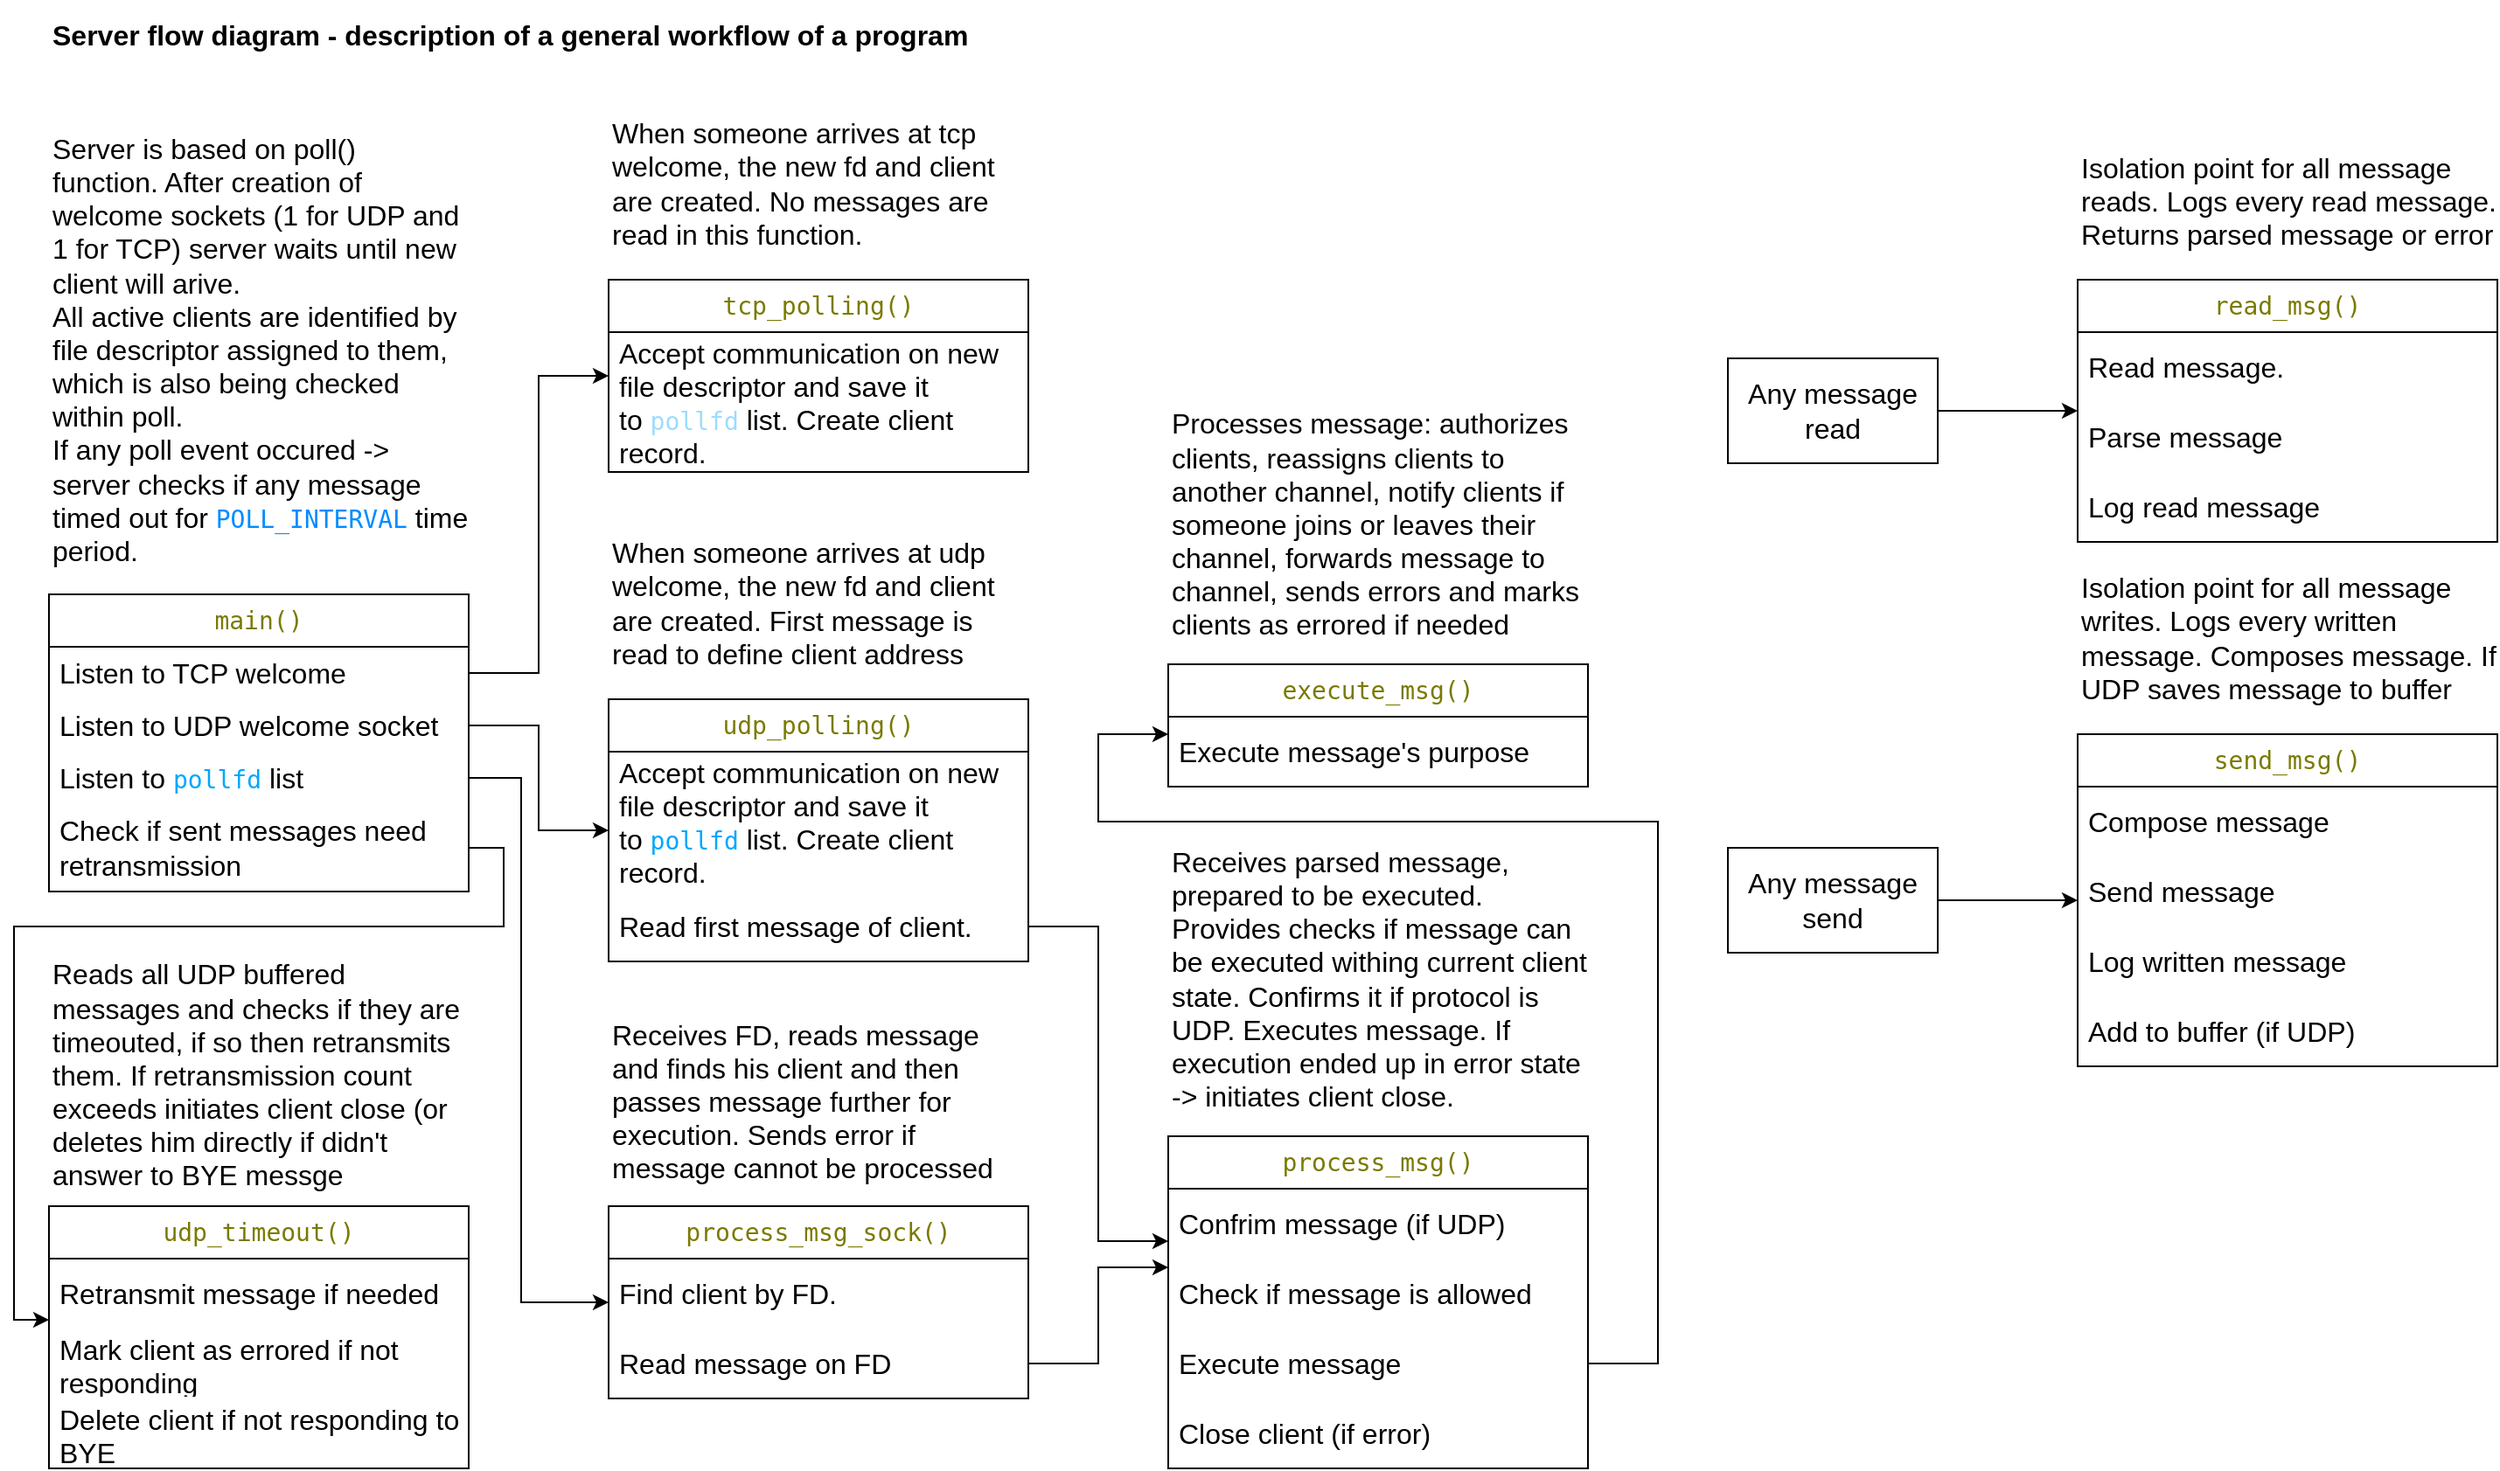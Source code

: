 <mxfile version="24.2.5" type="device">
  <diagram name="Page-1" id="SFyVQGpwPZ1UM19bA2Kv">
    <mxGraphModel dx="1728" dy="1136" grid="1" gridSize="10" guides="1" tooltips="1" connect="1" arrows="1" fold="1" page="1" pageScale="1" pageWidth="1600" pageHeight="1200" math="0" shadow="0">
      <root>
        <mxCell id="0" />
        <mxCell id="1" parent="0" />
        <mxCell id="jMQMwRKZ0cA5KLBAXmWi-1" value="&lt;b&gt;&lt;font style=&quot;font-size: 16px;&quot;&gt;Server flow diagram - description of a general workflow of a program&lt;/font&gt;&lt;/b&gt;" style="text;html=1;align=left;verticalAlign=middle;whiteSpace=wrap;rounded=0;" vertex="1" parent="1">
          <mxGeometry x="90" y="120" width="540" height="40" as="geometry" />
        </mxCell>
        <mxCell id="jMQMwRKZ0cA5KLBAXmWi-11" value="&lt;font style=&quot;font-size: 16px;&quot;&gt;Server is based on poll() function. After creation of welcome sockets (1 for UDP and 1 for TCP) server waits until new client will arive.&lt;/font&gt;&lt;div&gt;&lt;font style=&quot;font-size: 16px;&quot;&gt;All active clients are identified by file descriptor assigned to them, which is also being checked within poll.&lt;/font&gt;&lt;/div&gt;&lt;div&gt;&lt;font style=&quot;font-size: 16px;&quot;&gt;If any poll event occured -&amp;gt; server checks if any message timed out for&amp;nbsp;&lt;/font&gt;&lt;span style=&quot;font-family: &amp;quot;Droid Sans Mono&amp;quot;, &amp;quot;monospace&amp;quot;, monospace; font-size: 14px; white-space: pre; background-color: rgb(255, 255, 255);&quot;&gt;&lt;font color=&quot;#008cff&quot;&gt;POLL_INTERVAL&lt;/font&gt;&lt;/span&gt;&lt;span style=&quot;font-size: 16px; background-color: initial;&quot;&gt;&amp;nbsp;time period.&lt;/span&gt;&lt;/div&gt;" style="text;html=1;align=left;verticalAlign=middle;whiteSpace=wrap;rounded=0;" vertex="1" parent="1">
          <mxGeometry x="90" y="190" width="240" height="260" as="geometry" />
        </mxCell>
        <mxCell id="jMQMwRKZ0cA5KLBAXmWi-13" value="&lt;div style=&quot;font-family: &amp;quot;Droid Sans Mono&amp;quot;, &amp;quot;monospace&amp;quot;, monospace; font-size: 14px; line-height: 19px; white-space: pre;&quot;&gt;&lt;span style=&quot;background-color: rgb(255, 255, 255);&quot;&gt;&lt;font color=&quot;#7a7a00&quot;&gt;main()&lt;/font&gt;&lt;/span&gt;&lt;/div&gt;" style="swimlane;fontStyle=0;childLayout=stackLayout;horizontal=1;startSize=30;horizontalStack=0;resizeParent=1;resizeParentMax=0;resizeLast=0;collapsible=1;marginBottom=0;whiteSpace=wrap;html=1;" vertex="1" parent="1">
          <mxGeometry x="90" y="460" width="240" height="170" as="geometry" />
        </mxCell>
        <mxCell id="jMQMwRKZ0cA5KLBAXmWi-14" value="&lt;font style=&quot;font-size: 16px;&quot;&gt;Listen to TCP welcome&lt;/font&gt;" style="text;strokeColor=none;fillColor=none;align=left;verticalAlign=middle;spacingLeft=4;spacingRight=4;overflow=hidden;points=[[0,0.5],[1,0.5]];portConstraint=eastwest;rotatable=0;whiteSpace=wrap;html=1;" vertex="1" parent="jMQMwRKZ0cA5KLBAXmWi-13">
          <mxGeometry y="30" width="240" height="30" as="geometry" />
        </mxCell>
        <mxCell id="jMQMwRKZ0cA5KLBAXmWi-15" value="&lt;font style=&quot;font-size: 16px;&quot;&gt;Listen to UDP welcome socket&lt;/font&gt;" style="text;strokeColor=none;fillColor=none;align=left;verticalAlign=middle;spacingLeft=4;spacingRight=4;overflow=hidden;points=[[0,0.5],[1,0.5]];portConstraint=eastwest;rotatable=0;whiteSpace=wrap;html=1;" vertex="1" parent="jMQMwRKZ0cA5KLBAXmWi-13">
          <mxGeometry y="60" width="240" height="30" as="geometry" />
        </mxCell>
        <mxCell id="jMQMwRKZ0cA5KLBAXmWi-17" value="&lt;font style=&quot;font-size: 16px;&quot;&gt;Listen&amp;nbsp;to&amp;nbsp;&lt;/font&gt;&lt;span style=&quot;font-family: &amp;quot;Droid Sans Mono&amp;quot;, &amp;quot;monospace&amp;quot;, monospace; font-size: 14px; white-space: pre; background-color: rgb(255, 255, 255);&quot;&gt;&lt;font color=&quot;#00a6ff&quot;&gt;pollfd&lt;/font&gt;&lt;/span&gt;&lt;span style=&quot;font-size: 16px;&quot;&gt;&amp;nbsp;list&lt;/span&gt;" style="text;strokeColor=none;fillColor=none;align=left;verticalAlign=middle;spacingLeft=4;spacingRight=4;overflow=hidden;points=[[0,0.5],[1,0.5]];portConstraint=eastwest;rotatable=0;whiteSpace=wrap;html=1;" vertex="1" parent="jMQMwRKZ0cA5KLBAXmWi-13">
          <mxGeometry y="90" width="240" height="30" as="geometry" />
        </mxCell>
        <mxCell id="jMQMwRKZ0cA5KLBAXmWi-16" value="&lt;span style=&quot;font-size: 16px;&quot;&gt;Check if sent messages need retransmission&lt;/span&gt;" style="text;strokeColor=none;fillColor=none;align=left;verticalAlign=middle;spacingLeft=4;spacingRight=4;overflow=hidden;points=[[0,0.5],[1,0.5]];portConstraint=eastwest;rotatable=0;whiteSpace=wrap;html=1;" vertex="1" parent="jMQMwRKZ0cA5KLBAXmWi-13">
          <mxGeometry y="120" width="240" height="50" as="geometry" />
        </mxCell>
        <mxCell id="jMQMwRKZ0cA5KLBAXmWi-21" value="&lt;div style=&quot;font-family: &amp;quot;Droid Sans Mono&amp;quot;, &amp;quot;monospace&amp;quot;, monospace; font-size: 14px; line-height: 19px; white-space: pre;&quot;&gt;&lt;font color=&quot;#7a7a00&quot;&gt;&lt;span style=&quot;background-color: rgb(255, 255, 255);&quot;&gt;tcp_polling&lt;/span&gt;&lt;span style=&quot;background-color: rgb(255, 255, 255);&quot;&gt;()&lt;/span&gt;&lt;/font&gt;&lt;/div&gt;" style="swimlane;fontStyle=0;childLayout=stackLayout;horizontal=1;startSize=30;horizontalStack=0;resizeParent=1;resizeParentMax=0;resizeLast=0;collapsible=1;marginBottom=0;whiteSpace=wrap;html=1;" vertex="1" parent="1">
          <mxGeometry x="410" y="280" width="240" height="110" as="geometry" />
        </mxCell>
        <mxCell id="jMQMwRKZ0cA5KLBAXmWi-22" value="&lt;span style=&quot;font-size: 16px;&quot;&gt;Accept communication on new file descriptor and save it to&amp;nbsp;&lt;/span&gt;&lt;span style=&quot;color: rgb(156, 220, 254); font-family: &amp;quot;Droid Sans Mono&amp;quot;, &amp;quot;monospace&amp;quot;, monospace; font-size: 14px; white-space: pre; background-color: rgb(255, 255, 255);&quot;&gt;pollfd&lt;/span&gt;&lt;span style=&quot;font-size: 16px;&quot;&gt;&amp;nbsp;list. Create client record.&lt;/span&gt;" style="text;strokeColor=none;fillColor=none;align=left;verticalAlign=middle;spacingLeft=4;spacingRight=4;overflow=hidden;points=[[0,0.5],[1,0.5]];portConstraint=eastwest;rotatable=0;whiteSpace=wrap;html=1;" vertex="1" parent="jMQMwRKZ0cA5KLBAXmWi-21">
          <mxGeometry y="30" width="240" height="80" as="geometry" />
        </mxCell>
        <mxCell id="jMQMwRKZ0cA5KLBAXmWi-27" style="edgeStyle=orthogonalEdgeStyle;rounded=0;orthogonalLoop=1;jettySize=auto;html=1;" edge="1" parent="1" source="jMQMwRKZ0cA5KLBAXmWi-14" target="jMQMwRKZ0cA5KLBAXmWi-21">
          <mxGeometry relative="1" as="geometry">
            <Array as="points">
              <mxPoint x="370" y="505" />
              <mxPoint x="370" y="335" />
            </Array>
          </mxGeometry>
        </mxCell>
        <mxCell id="jMQMwRKZ0cA5KLBAXmWi-28" value="&lt;span style=&quot;font-size: 16px;&quot;&gt;When someone arrives at tcp welcome, the new fd and client are created. No messages are read in this function.&lt;/span&gt;" style="text;html=1;align=left;verticalAlign=middle;whiteSpace=wrap;rounded=0;" vertex="1" parent="1">
          <mxGeometry x="410" y="180" width="240" height="90" as="geometry" />
        </mxCell>
        <mxCell id="jMQMwRKZ0cA5KLBAXmWi-29" value="&lt;div style=&quot;font-family: &amp;quot;Droid Sans Mono&amp;quot;, &amp;quot;monospace&amp;quot;, monospace; font-size: 14px; line-height: 19px; white-space: pre;&quot;&gt;&lt;span style=&quot;background-color: rgb(255, 255, 255);&quot;&gt;&lt;font color=&quot;#7a7a00&quot;&gt;udp_polling()&lt;/font&gt;&lt;/span&gt;&lt;/div&gt;" style="swimlane;fontStyle=0;childLayout=stackLayout;horizontal=1;startSize=30;horizontalStack=0;resizeParent=1;resizeParentMax=0;resizeLast=0;collapsible=1;marginBottom=0;whiteSpace=wrap;html=1;" vertex="1" parent="1">
          <mxGeometry x="410" y="520" width="240" height="150" as="geometry" />
        </mxCell>
        <mxCell id="jMQMwRKZ0cA5KLBAXmWi-30" value="&lt;span style=&quot;font-size: 16px;&quot;&gt;Accept communication on new file descriptor and save it to&amp;nbsp;&lt;/span&gt;&lt;span style=&quot;font-family: &amp;quot;Droid Sans Mono&amp;quot;, &amp;quot;monospace&amp;quot;, monospace; font-size: 14px; white-space: pre; background-color: rgb(255, 255, 255);&quot;&gt;&lt;font color=&quot;#00a6ff&quot;&gt;pollfd&lt;/font&gt;&lt;/span&gt;&lt;span style=&quot;font-size: 16px;&quot;&gt;&amp;nbsp;list. Create client record.&lt;/span&gt;" style="text;strokeColor=none;fillColor=none;align=left;verticalAlign=middle;spacingLeft=4;spacingRight=4;overflow=hidden;points=[[0,0.5],[1,0.5]];portConstraint=eastwest;rotatable=0;whiteSpace=wrap;html=1;" vertex="1" parent="jMQMwRKZ0cA5KLBAXmWi-29">
          <mxGeometry y="30" width="240" height="80" as="geometry" />
        </mxCell>
        <mxCell id="jMQMwRKZ0cA5KLBAXmWi-32" value="&lt;span style=&quot;font-size: 16px;&quot;&gt;Read first message of client.&lt;/span&gt;" style="text;strokeColor=none;fillColor=none;align=left;verticalAlign=middle;spacingLeft=4;spacingRight=4;overflow=hidden;points=[[0,0.5],[1,0.5]];portConstraint=eastwest;rotatable=0;whiteSpace=wrap;html=1;" vertex="1" parent="jMQMwRKZ0cA5KLBAXmWi-29">
          <mxGeometry y="110" width="240" height="40" as="geometry" />
        </mxCell>
        <mxCell id="jMQMwRKZ0cA5KLBAXmWi-31" value="&lt;span style=&quot;font-size: 16px;&quot;&gt;When someone arrives at udp welcome, the new fd and client are created. First message is read to define client address&lt;/span&gt;" style="text;html=1;align=left;verticalAlign=middle;whiteSpace=wrap;rounded=0;" vertex="1" parent="1">
          <mxGeometry x="410" y="420" width="240" height="90" as="geometry" />
        </mxCell>
        <mxCell id="jMQMwRKZ0cA5KLBAXmWi-33" style="edgeStyle=orthogonalEdgeStyle;rounded=0;orthogonalLoop=1;jettySize=auto;html=1;exitX=1;exitY=0.5;exitDx=0;exitDy=0;" edge="1" parent="1" source="jMQMwRKZ0cA5KLBAXmWi-15" target="jMQMwRKZ0cA5KLBAXmWi-29">
          <mxGeometry relative="1" as="geometry" />
        </mxCell>
        <mxCell id="jMQMwRKZ0cA5KLBAXmWi-34" value="&lt;div style=&quot;font-family: &amp;quot;Droid Sans Mono&amp;quot;, &amp;quot;monospace&amp;quot;, monospace; font-size: 14px; line-height: 19px; white-space: pre;&quot;&gt;&lt;span style=&quot;background-color: rgb(255, 255, 255);&quot;&gt;&lt;font color=&quot;#7a7a00&quot;&gt;process_msg()&lt;/font&gt;&lt;/span&gt;&lt;/div&gt;" style="swimlane;fontStyle=0;childLayout=stackLayout;horizontal=1;startSize=30;horizontalStack=0;resizeParent=1;resizeParentMax=0;resizeLast=0;collapsible=1;marginBottom=0;whiteSpace=wrap;html=1;" vertex="1" parent="1">
          <mxGeometry x="730" y="770" width="240" height="190" as="geometry" />
        </mxCell>
        <mxCell id="jMQMwRKZ0cA5KLBAXmWi-35" value="&lt;span style=&quot;font-size: 16px;&quot;&gt;Confrim message (if UDP)&lt;/span&gt;" style="text;strokeColor=none;fillColor=none;align=left;verticalAlign=middle;spacingLeft=4;spacingRight=4;overflow=hidden;points=[[0,0.5],[1,0.5]];portConstraint=eastwest;rotatable=0;whiteSpace=wrap;html=1;" vertex="1" parent="jMQMwRKZ0cA5KLBAXmWi-34">
          <mxGeometry y="30" width="240" height="40" as="geometry" />
        </mxCell>
        <mxCell id="jMQMwRKZ0cA5KLBAXmWi-36" value="&lt;span style=&quot;font-size: 16px;&quot;&gt;Check if message is allowed&lt;/span&gt;" style="text;strokeColor=none;fillColor=none;align=left;verticalAlign=middle;spacingLeft=4;spacingRight=4;overflow=hidden;points=[[0,0.5],[1,0.5]];portConstraint=eastwest;rotatable=0;whiteSpace=wrap;html=1;" vertex="1" parent="jMQMwRKZ0cA5KLBAXmWi-34">
          <mxGeometry y="70" width="240" height="40" as="geometry" />
        </mxCell>
        <mxCell id="jMQMwRKZ0cA5KLBAXmWi-58" value="&lt;span style=&quot;font-size: 16px;&quot;&gt;Execute message&lt;/span&gt;" style="text;strokeColor=none;fillColor=none;align=left;verticalAlign=middle;spacingLeft=4;spacingRight=4;overflow=hidden;points=[[0,0.5],[1,0.5]];portConstraint=eastwest;rotatable=0;whiteSpace=wrap;html=1;" vertex="1" parent="jMQMwRKZ0cA5KLBAXmWi-34">
          <mxGeometry y="110" width="240" height="40" as="geometry" />
        </mxCell>
        <mxCell id="jMQMwRKZ0cA5KLBAXmWi-59" value="&lt;span style=&quot;font-size: 16px;&quot;&gt;Close client (if error)&lt;/span&gt;" style="text;strokeColor=none;fillColor=none;align=left;verticalAlign=middle;spacingLeft=4;spacingRight=4;overflow=hidden;points=[[0,0.5],[1,0.5]];portConstraint=eastwest;rotatable=0;whiteSpace=wrap;html=1;" vertex="1" parent="jMQMwRKZ0cA5KLBAXmWi-34">
          <mxGeometry y="150" width="240" height="40" as="geometry" />
        </mxCell>
        <mxCell id="jMQMwRKZ0cA5KLBAXmWi-37" value="&lt;span style=&quot;font-size: 16px;&quot;&gt;Receives parsed message, prepared to be executed. Provides checks if message can be executed withing current client state. Confirms it if protocol is UDP. Executes message. If execution ended up in error state -&amp;gt; initiates client close.&lt;/span&gt;" style="text;html=1;align=left;verticalAlign=middle;whiteSpace=wrap;rounded=0;" vertex="1" parent="1">
          <mxGeometry x="730" y="600" width="240" height="160" as="geometry" />
        </mxCell>
        <mxCell id="jMQMwRKZ0cA5KLBAXmWi-38" style="edgeStyle=orthogonalEdgeStyle;rounded=0;orthogonalLoop=1;jettySize=auto;html=1;" edge="1" parent="1" source="jMQMwRKZ0cA5KLBAXmWi-32" target="jMQMwRKZ0cA5KLBAXmWi-34">
          <mxGeometry relative="1" as="geometry">
            <Array as="points">
              <mxPoint x="690" y="650" />
              <mxPoint x="690" y="830" />
            </Array>
          </mxGeometry>
        </mxCell>
        <mxCell id="jMQMwRKZ0cA5KLBAXmWi-39" value="&lt;div style=&quot;font-family: &amp;quot;Droid Sans Mono&amp;quot;, &amp;quot;monospace&amp;quot;, monospace; font-size: 14px; line-height: 19px; white-space: pre;&quot;&gt;&lt;span style=&quot;background-color: rgb(255, 255, 255);&quot;&gt;&lt;font color=&quot;#7a7a00&quot;&gt;process_msg_sock()&lt;/font&gt;&lt;/span&gt;&lt;/div&gt;" style="swimlane;fontStyle=0;childLayout=stackLayout;horizontal=1;startSize=30;horizontalStack=0;resizeParent=1;resizeParentMax=0;resizeLast=0;collapsible=1;marginBottom=0;whiteSpace=wrap;html=1;" vertex="1" parent="1">
          <mxGeometry x="410" y="810" width="240" height="110" as="geometry" />
        </mxCell>
        <mxCell id="jMQMwRKZ0cA5KLBAXmWi-40" value="&lt;span style=&quot;font-size: 16px;&quot;&gt;Find client by FD.&lt;/span&gt;" style="text;strokeColor=none;fillColor=none;align=left;verticalAlign=middle;spacingLeft=4;spacingRight=4;overflow=hidden;points=[[0,0.5],[1,0.5]];portConstraint=eastwest;rotatable=0;whiteSpace=wrap;html=1;" vertex="1" parent="jMQMwRKZ0cA5KLBAXmWi-39">
          <mxGeometry y="30" width="240" height="40" as="geometry" />
        </mxCell>
        <mxCell id="jMQMwRKZ0cA5KLBAXmWi-41" value="&lt;span style=&quot;font-size: 16px;&quot;&gt;Read message on FD&lt;/span&gt;" style="text;strokeColor=none;fillColor=none;align=left;verticalAlign=middle;spacingLeft=4;spacingRight=4;overflow=hidden;points=[[0,0.5],[1,0.5]];portConstraint=eastwest;rotatable=0;whiteSpace=wrap;html=1;" vertex="1" parent="jMQMwRKZ0cA5KLBAXmWi-39">
          <mxGeometry y="70" width="240" height="40" as="geometry" />
        </mxCell>
        <mxCell id="jMQMwRKZ0cA5KLBAXmWi-42" value="&lt;span style=&quot;font-size: 16px;&quot;&gt;Receives FD, reads message and finds his client and then passes message further for execution. Sends error if message cannot be processed&lt;/span&gt;" style="text;html=1;align=left;verticalAlign=middle;whiteSpace=wrap;rounded=0;" vertex="1" parent="1">
          <mxGeometry x="410" y="700" width="240" height="100" as="geometry" />
        </mxCell>
        <mxCell id="jMQMwRKZ0cA5KLBAXmWi-45" style="edgeStyle=orthogonalEdgeStyle;rounded=0;orthogonalLoop=1;jettySize=auto;html=1;exitX=1;exitY=0.5;exitDx=0;exitDy=0;" edge="1" parent="1" source="jMQMwRKZ0cA5KLBAXmWi-41" target="jMQMwRKZ0cA5KLBAXmWi-34">
          <mxGeometry relative="1" as="geometry">
            <Array as="points">
              <mxPoint x="690" y="900" />
              <mxPoint x="690" y="845" />
            </Array>
          </mxGeometry>
        </mxCell>
        <mxCell id="jMQMwRKZ0cA5KLBAXmWi-46" style="edgeStyle=orthogonalEdgeStyle;rounded=0;orthogonalLoop=1;jettySize=auto;html=1;exitX=1;exitY=0.5;exitDx=0;exitDy=0;" edge="1" parent="1" source="jMQMwRKZ0cA5KLBAXmWi-17" target="jMQMwRKZ0cA5KLBAXmWi-39">
          <mxGeometry relative="1" as="geometry">
            <Array as="points">
              <mxPoint x="360" y="565" />
              <mxPoint x="360" y="865" />
            </Array>
          </mxGeometry>
        </mxCell>
        <mxCell id="jMQMwRKZ0cA5KLBAXmWi-47" value="&lt;div style=&quot;font-family: &amp;quot;Droid Sans Mono&amp;quot;, &amp;quot;monospace&amp;quot;, monospace; font-size: 14px; line-height: 19px; white-space: pre;&quot;&gt;&lt;font color=&quot;#7a7a00&quot; style=&quot;background-color: rgb(255, 255, 255);&quot;&gt;udp_timeout()&lt;/font&gt;&lt;/div&gt;" style="swimlane;fontStyle=0;childLayout=stackLayout;horizontal=1;startSize=30;horizontalStack=0;resizeParent=1;resizeParentMax=0;resizeLast=0;collapsible=1;marginBottom=0;whiteSpace=wrap;html=1;" vertex="1" parent="1">
          <mxGeometry x="90" y="810" width="240" height="150" as="geometry" />
        </mxCell>
        <mxCell id="jMQMwRKZ0cA5KLBAXmWi-48" value="&lt;span style=&quot;font-size: 16px;&quot;&gt;Retransmit message if needed&lt;/span&gt;" style="text;strokeColor=none;fillColor=none;align=left;verticalAlign=middle;spacingLeft=4;spacingRight=4;overflow=hidden;points=[[0,0.5],[1,0.5]];portConstraint=eastwest;rotatable=0;whiteSpace=wrap;html=1;" vertex="1" parent="jMQMwRKZ0cA5KLBAXmWi-47">
          <mxGeometry y="30" width="240" height="40" as="geometry" />
        </mxCell>
        <mxCell id="jMQMwRKZ0cA5KLBAXmWi-61" value="&lt;span style=&quot;font-size: 16px;&quot;&gt;Mark client as errored if not responding&lt;/span&gt;" style="text;strokeColor=none;fillColor=none;align=left;verticalAlign=middle;spacingLeft=4;spacingRight=4;overflow=hidden;points=[[0,0.5],[1,0.5]];portConstraint=eastwest;rotatable=0;whiteSpace=wrap;html=1;" vertex="1" parent="jMQMwRKZ0cA5KLBAXmWi-47">
          <mxGeometry y="70" width="240" height="40" as="geometry" />
        </mxCell>
        <mxCell id="jMQMwRKZ0cA5KLBAXmWi-62" value="&lt;span style=&quot;font-size: 16px;&quot;&gt;Delete client if not responding to BYE&lt;/span&gt;" style="text;strokeColor=none;fillColor=none;align=left;verticalAlign=middle;spacingLeft=4;spacingRight=4;overflow=hidden;points=[[0,0.5],[1,0.5]];portConstraint=eastwest;rotatable=0;whiteSpace=wrap;html=1;" vertex="1" parent="jMQMwRKZ0cA5KLBAXmWi-47">
          <mxGeometry y="110" width="240" height="40" as="geometry" />
        </mxCell>
        <mxCell id="jMQMwRKZ0cA5KLBAXmWi-49" value="&lt;span style=&quot;font-size: 16px;&quot;&gt;Reads all UDP buffered messages and checks if they are timeouted, if so then retransmits them. If retransmission count exceeds initiates client close (or deletes him directly if didn&#39;t answer to BYE messge&lt;/span&gt;" style="text;html=1;align=left;verticalAlign=middle;whiteSpace=wrap;rounded=0;" vertex="1" parent="1">
          <mxGeometry x="90" y="660" width="240" height="150" as="geometry" />
        </mxCell>
        <mxCell id="jMQMwRKZ0cA5KLBAXmWi-50" style="edgeStyle=orthogonalEdgeStyle;rounded=0;orthogonalLoop=1;jettySize=auto;html=1;exitX=1;exitY=0.5;exitDx=0;exitDy=0;" edge="1" parent="1" source="jMQMwRKZ0cA5KLBAXmWi-16" target="jMQMwRKZ0cA5KLBAXmWi-47">
          <mxGeometry relative="1" as="geometry">
            <Array as="points">
              <mxPoint x="350" y="605" />
              <mxPoint x="350" y="650" />
              <mxPoint x="70" y="650" />
              <mxPoint x="70" y="875" />
            </Array>
          </mxGeometry>
        </mxCell>
        <mxCell id="jMQMwRKZ0cA5KLBAXmWi-51" value="&lt;div style=&quot;font-family: &amp;quot;Droid Sans Mono&amp;quot;, &amp;quot;monospace&amp;quot;, monospace; font-size: 14px; line-height: 19px; white-space: pre;&quot;&gt;&lt;span style=&quot;background-color: rgb(255, 255, 255);&quot;&gt;&lt;font color=&quot;#7a7a00&quot;&gt;execute_msg()&lt;/font&gt;&lt;/span&gt;&lt;/div&gt;" style="swimlane;fontStyle=0;childLayout=stackLayout;horizontal=1;startSize=30;horizontalStack=0;resizeParent=1;resizeParentMax=0;resizeLast=0;collapsible=1;marginBottom=0;whiteSpace=wrap;html=1;" vertex="1" parent="1">
          <mxGeometry x="730" y="500" width="240" height="70" as="geometry" />
        </mxCell>
        <mxCell id="jMQMwRKZ0cA5KLBAXmWi-52" value="&lt;span style=&quot;font-size: 16px;&quot;&gt;Execute message&#39;s purpose&lt;/span&gt;" style="text;strokeColor=none;fillColor=none;align=left;verticalAlign=middle;spacingLeft=4;spacingRight=4;overflow=hidden;points=[[0,0.5],[1,0.5]];portConstraint=eastwest;rotatable=0;whiteSpace=wrap;html=1;" vertex="1" parent="jMQMwRKZ0cA5KLBAXmWi-51">
          <mxGeometry y="30" width="240" height="40" as="geometry" />
        </mxCell>
        <mxCell id="jMQMwRKZ0cA5KLBAXmWi-54" value="&lt;span style=&quot;font-size: 16px;&quot;&gt;Processes message: authorizes clients, reassigns clients to another channel, notify clients if someone joins or leaves their channel, forwards message to channel, sends errors and marks clients as errored if needed&lt;/span&gt;" style="text;html=1;align=left;verticalAlign=middle;whiteSpace=wrap;rounded=0;" vertex="1" parent="1">
          <mxGeometry x="730" y="350" width="240" height="140" as="geometry" />
        </mxCell>
        <mxCell id="jMQMwRKZ0cA5KLBAXmWi-60" style="edgeStyle=orthogonalEdgeStyle;rounded=0;orthogonalLoop=1;jettySize=auto;html=1;exitX=1;exitY=0.5;exitDx=0;exitDy=0;" edge="1" parent="1" source="jMQMwRKZ0cA5KLBAXmWi-58" target="jMQMwRKZ0cA5KLBAXmWi-51">
          <mxGeometry relative="1" as="geometry">
            <Array as="points">
              <mxPoint x="1010" y="900" />
              <mxPoint x="1010" y="590" />
              <mxPoint x="690" y="590" />
              <mxPoint x="690" y="540" />
            </Array>
          </mxGeometry>
        </mxCell>
        <mxCell id="jMQMwRKZ0cA5KLBAXmWi-63" value="&lt;div style=&quot;font-family: &amp;quot;Droid Sans Mono&amp;quot;, &amp;quot;monospace&amp;quot;, monospace; font-size: 14px; line-height: 19px; white-space: pre;&quot;&gt;&lt;span style=&quot;background-color: rgb(255, 255, 255);&quot;&gt;&lt;font color=&quot;#7a7a00&quot;&gt;read_msg()&lt;/font&gt;&lt;/span&gt;&lt;/div&gt;" style="swimlane;fontStyle=0;childLayout=stackLayout;horizontal=1;startSize=30;horizontalStack=0;resizeParent=1;resizeParentMax=0;resizeLast=0;collapsible=1;marginBottom=0;whiteSpace=wrap;html=1;" vertex="1" parent="1">
          <mxGeometry x="1250" y="280" width="240" height="150" as="geometry" />
        </mxCell>
        <mxCell id="jMQMwRKZ0cA5KLBAXmWi-71" value="&lt;span style=&quot;font-size: 16px;&quot;&gt;Read message.&lt;/span&gt;" style="text;strokeColor=none;fillColor=none;align=left;verticalAlign=middle;spacingLeft=4;spacingRight=4;overflow=hidden;points=[[0,0.5],[1,0.5]];portConstraint=eastwest;rotatable=0;whiteSpace=wrap;html=1;" vertex="1" parent="jMQMwRKZ0cA5KLBAXmWi-63">
          <mxGeometry y="30" width="240" height="40" as="geometry" />
        </mxCell>
        <mxCell id="jMQMwRKZ0cA5KLBAXmWi-66" value="&lt;span style=&quot;font-size: 16px;&quot;&gt;Parse message&lt;/span&gt;" style="text;strokeColor=none;fillColor=none;align=left;verticalAlign=middle;spacingLeft=4;spacingRight=4;overflow=hidden;points=[[0,0.5],[1,0.5]];portConstraint=eastwest;rotatable=0;whiteSpace=wrap;html=1;" vertex="1" parent="jMQMwRKZ0cA5KLBAXmWi-63">
          <mxGeometry y="70" width="240" height="40" as="geometry" />
        </mxCell>
        <mxCell id="jMQMwRKZ0cA5KLBAXmWi-64" value="&lt;span style=&quot;font-size: 16px;&quot;&gt;Log read message&lt;/span&gt;" style="text;strokeColor=none;fillColor=none;align=left;verticalAlign=middle;spacingLeft=4;spacingRight=4;overflow=hidden;points=[[0,0.5],[1,0.5]];portConstraint=eastwest;rotatable=0;whiteSpace=wrap;html=1;" vertex="1" parent="jMQMwRKZ0cA5KLBAXmWi-63">
          <mxGeometry y="110" width="240" height="40" as="geometry" />
        </mxCell>
        <mxCell id="jMQMwRKZ0cA5KLBAXmWi-65" value="&lt;span style=&quot;font-size: 16px;&quot;&gt;Isolation point for all message reads. Logs every read message. Returns parsed message or error&lt;/span&gt;" style="text;html=1;align=left;verticalAlign=middle;whiteSpace=wrap;rounded=0;" vertex="1" parent="1">
          <mxGeometry x="1250" y="200" width="240" height="70" as="geometry" />
        </mxCell>
        <mxCell id="jMQMwRKZ0cA5KLBAXmWi-67" value="&lt;div style=&quot;font-family: &amp;quot;Droid Sans Mono&amp;quot;, &amp;quot;monospace&amp;quot;, monospace; font-size: 14px; line-height: 19px; white-space: pre;&quot;&gt;&lt;span style=&quot;background-color: rgb(255, 255, 255);&quot;&gt;&lt;font color=&quot;#7a7a00&quot;&gt;send_msg()&lt;/font&gt;&lt;/span&gt;&lt;/div&gt;" style="swimlane;fontStyle=0;childLayout=stackLayout;horizontal=1;startSize=30;horizontalStack=0;resizeParent=1;resizeParentMax=0;resizeLast=0;collapsible=1;marginBottom=0;whiteSpace=wrap;html=1;" vertex="1" parent="1">
          <mxGeometry x="1250" y="540" width="240" height="190" as="geometry" />
        </mxCell>
        <mxCell id="jMQMwRKZ0cA5KLBAXmWi-69" value="&lt;span style=&quot;font-size: 16px;&quot;&gt;Compose message&lt;/span&gt;" style="text;strokeColor=none;fillColor=none;align=left;verticalAlign=middle;spacingLeft=4;spacingRight=4;overflow=hidden;points=[[0,0.5],[1,0.5]];portConstraint=eastwest;rotatable=0;whiteSpace=wrap;html=1;" vertex="1" parent="jMQMwRKZ0cA5KLBAXmWi-67">
          <mxGeometry y="30" width="240" height="40" as="geometry" />
        </mxCell>
        <mxCell id="jMQMwRKZ0cA5KLBAXmWi-72" value="&lt;span style=&quot;font-size: 16px;&quot;&gt;Send message&lt;/span&gt;" style="text;strokeColor=none;fillColor=none;align=left;verticalAlign=middle;spacingLeft=4;spacingRight=4;overflow=hidden;points=[[0,0.5],[1,0.5]];portConstraint=eastwest;rotatable=0;whiteSpace=wrap;html=1;" vertex="1" parent="jMQMwRKZ0cA5KLBAXmWi-67">
          <mxGeometry y="70" width="240" height="40" as="geometry" />
        </mxCell>
        <mxCell id="jMQMwRKZ0cA5KLBAXmWi-68" value="&lt;span style=&quot;font-size: 16px;&quot;&gt;Log written message&lt;/span&gt;" style="text;strokeColor=none;fillColor=none;align=left;verticalAlign=middle;spacingLeft=4;spacingRight=4;overflow=hidden;points=[[0,0.5],[1,0.5]];portConstraint=eastwest;rotatable=0;whiteSpace=wrap;html=1;" vertex="1" parent="jMQMwRKZ0cA5KLBAXmWi-67">
          <mxGeometry y="110" width="240" height="40" as="geometry" />
        </mxCell>
        <mxCell id="jMQMwRKZ0cA5KLBAXmWi-73" value="&lt;span style=&quot;font-size: 16px;&quot;&gt;Add to buffer (if UDP)&lt;/span&gt;" style="text;strokeColor=none;fillColor=none;align=left;verticalAlign=middle;spacingLeft=4;spacingRight=4;overflow=hidden;points=[[0,0.5],[1,0.5]];portConstraint=eastwest;rotatable=0;whiteSpace=wrap;html=1;" vertex="1" parent="jMQMwRKZ0cA5KLBAXmWi-67">
          <mxGeometry y="150" width="240" height="40" as="geometry" />
        </mxCell>
        <mxCell id="jMQMwRKZ0cA5KLBAXmWi-70" value="&lt;span style=&quot;font-size: 16px;&quot;&gt;Isolation point for all message writes. Logs every written message. Composes message. If UDP saves message to buffer&lt;/span&gt;" style="text;html=1;align=left;verticalAlign=middle;whiteSpace=wrap;rounded=0;" vertex="1" parent="1">
          <mxGeometry x="1250" y="440" width="240" height="90" as="geometry" />
        </mxCell>
        <mxCell id="jMQMwRKZ0cA5KLBAXmWi-75" style="edgeStyle=orthogonalEdgeStyle;rounded=0;orthogonalLoop=1;jettySize=auto;html=1;exitX=1;exitY=0.5;exitDx=0;exitDy=0;" edge="1" parent="1" source="jMQMwRKZ0cA5KLBAXmWi-74" target="jMQMwRKZ0cA5KLBAXmWi-63">
          <mxGeometry relative="1" as="geometry" />
        </mxCell>
        <mxCell id="jMQMwRKZ0cA5KLBAXmWi-74" value="&lt;font style=&quot;font-size: 16px;&quot;&gt;Any message read&lt;/font&gt;" style="rounded=0;whiteSpace=wrap;html=1;" vertex="1" parent="1">
          <mxGeometry x="1050" y="325" width="120" height="60" as="geometry" />
        </mxCell>
        <mxCell id="jMQMwRKZ0cA5KLBAXmWi-77" style="edgeStyle=orthogonalEdgeStyle;rounded=0;orthogonalLoop=1;jettySize=auto;html=1;exitX=1;exitY=0.5;exitDx=0;exitDy=0;" edge="1" parent="1" source="jMQMwRKZ0cA5KLBAXmWi-76" target="jMQMwRKZ0cA5KLBAXmWi-67">
          <mxGeometry relative="1" as="geometry" />
        </mxCell>
        <mxCell id="jMQMwRKZ0cA5KLBAXmWi-76" value="&lt;font style=&quot;font-size: 16px;&quot;&gt;Any message send&lt;/font&gt;" style="rounded=0;whiteSpace=wrap;html=1;" vertex="1" parent="1">
          <mxGeometry x="1050" y="605" width="120" height="60" as="geometry" />
        </mxCell>
      </root>
    </mxGraphModel>
  </diagram>
</mxfile>
